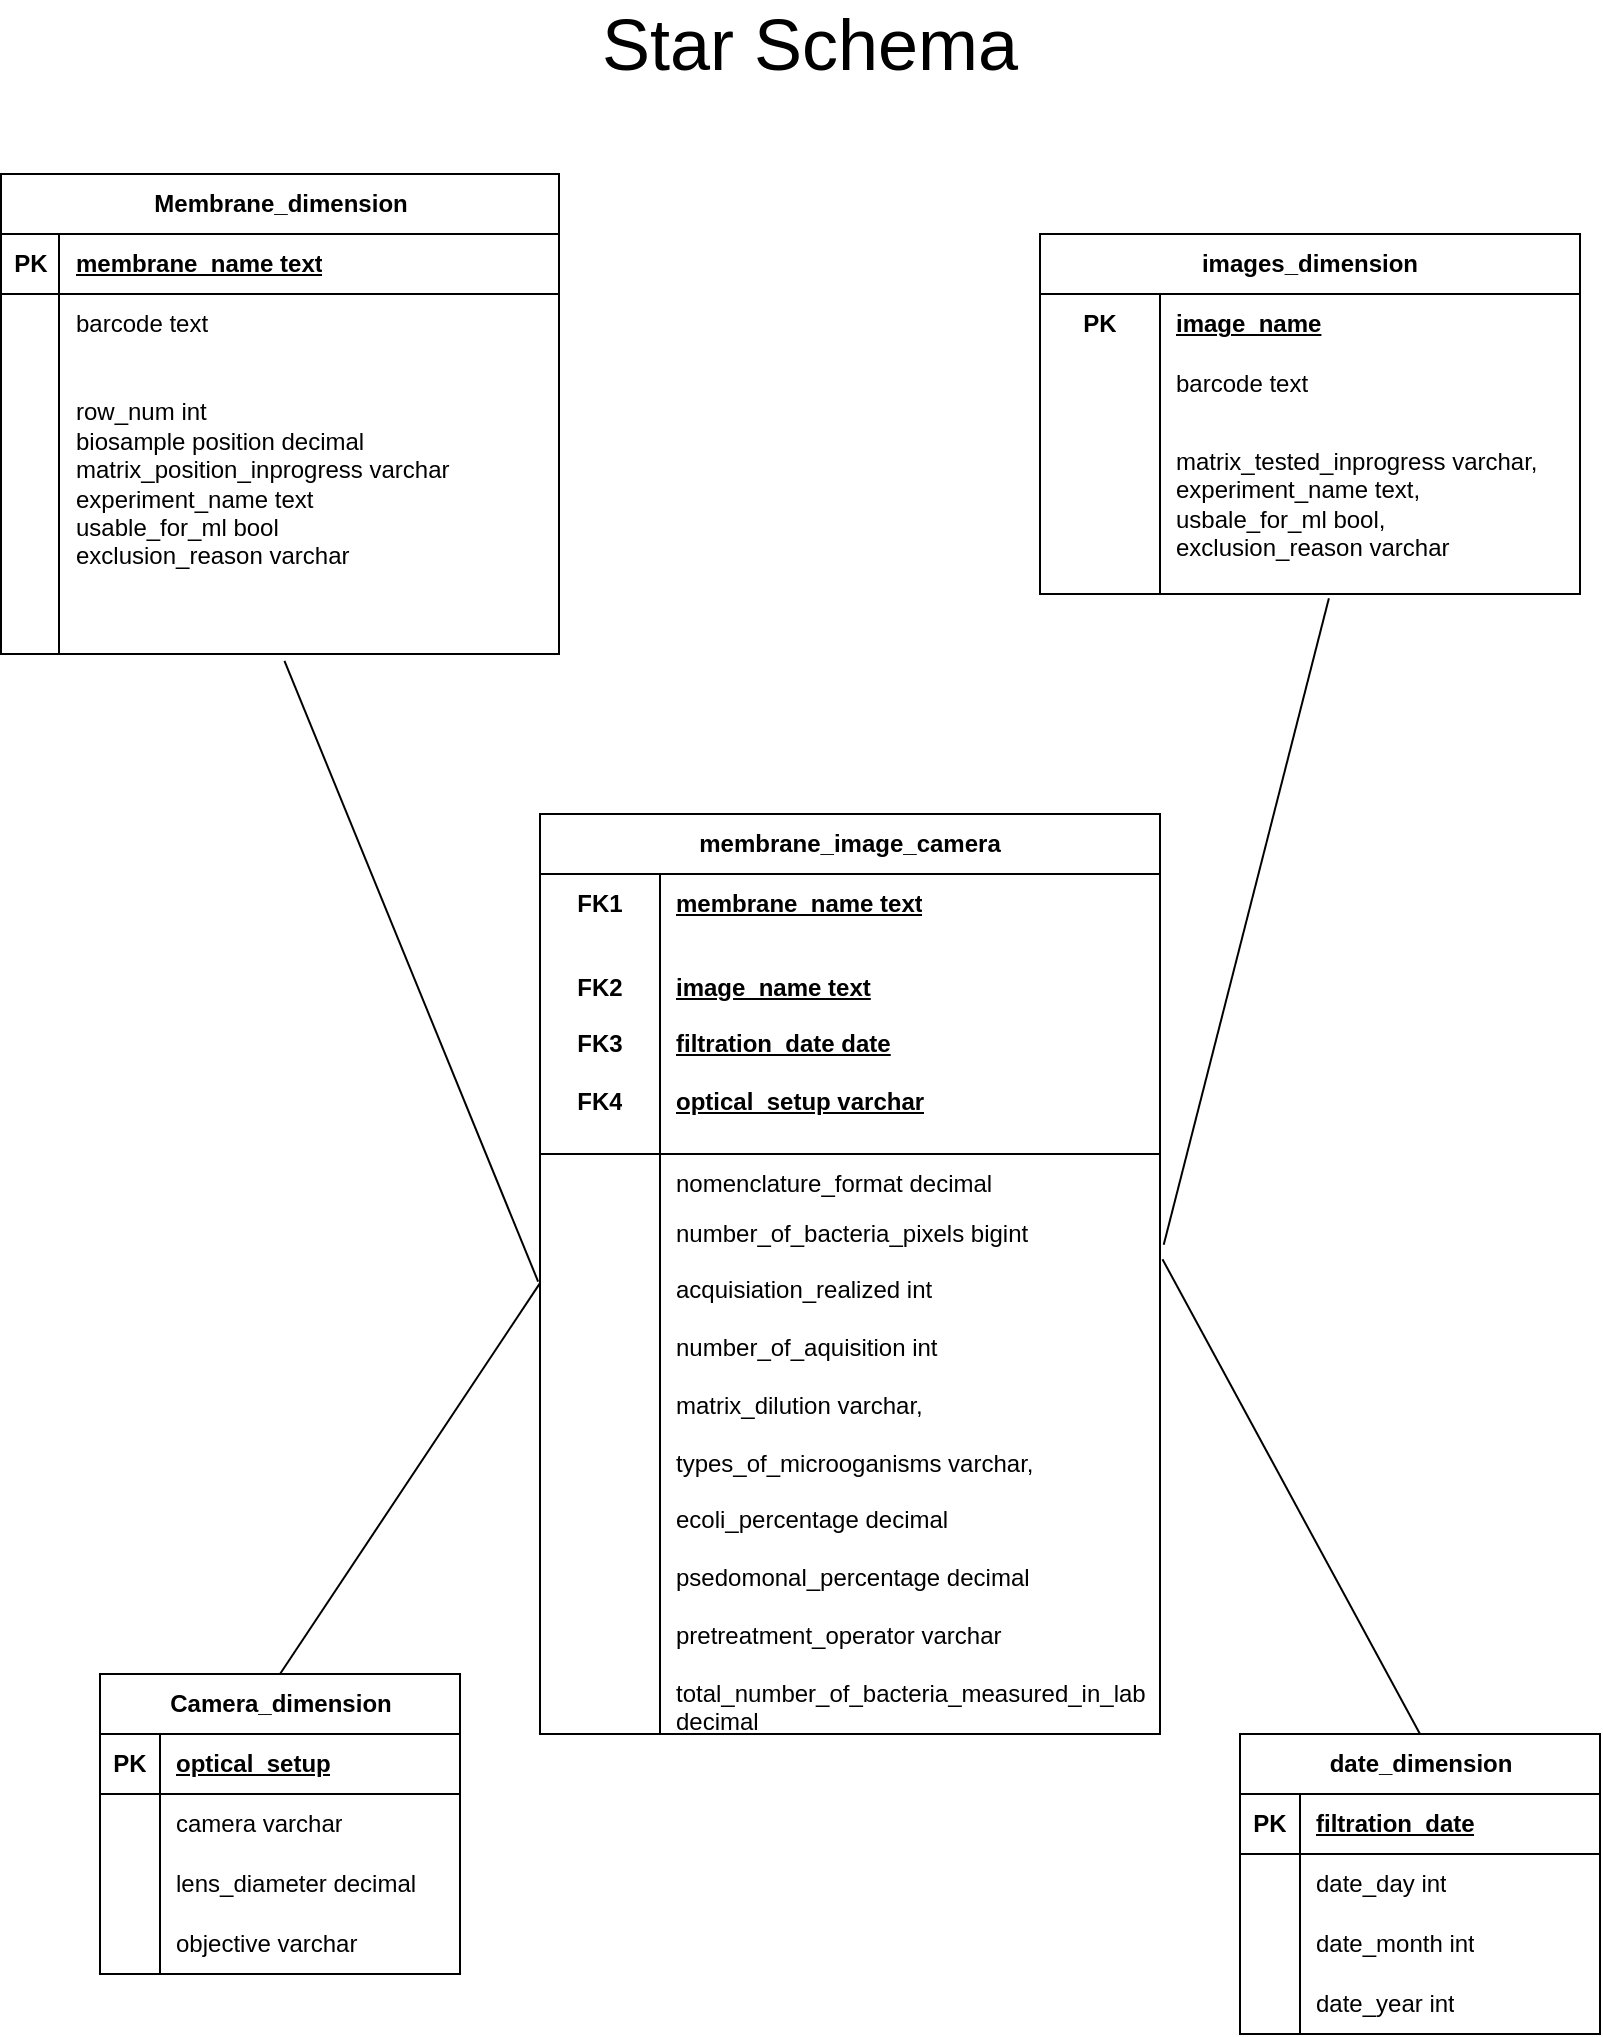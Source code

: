 <mxfile version="23.0.2" type="device">
  <diagram id="R2lEEEUBdFMjLlhIrx00" name="Page-1">
    <mxGraphModel dx="1276" dy="606" grid="1" gridSize="10" guides="1" tooltips="1" connect="1" arrows="1" fold="1" page="1" pageScale="1" pageWidth="850" pageHeight="1100" math="0" shadow="0" extFonts="Permanent Marker^https://fonts.googleapis.com/css?family=Permanent+Marker">
      <root>
        <mxCell id="0" />
        <mxCell id="1" parent="0" />
        <mxCell id="BN0zJVYFSK5SitSiGwVD-1" value="Membrane_dimension" style="shape=table;startSize=30;container=1;collapsible=1;childLayout=tableLayout;fixedRows=1;rowLines=0;fontStyle=1;align=center;resizeLast=1;html=1;" parent="1" vertex="1">
          <mxGeometry x="30.5" y="130" width="279" height="240" as="geometry" />
        </mxCell>
        <mxCell id="BN0zJVYFSK5SitSiGwVD-2" value="" style="shape=tableRow;horizontal=0;startSize=0;swimlaneHead=0;swimlaneBody=0;fillColor=none;collapsible=0;dropTarget=0;points=[[0,0.5],[1,0.5]];portConstraint=eastwest;top=0;left=0;right=0;bottom=1;" parent="BN0zJVYFSK5SitSiGwVD-1" vertex="1">
          <mxGeometry y="30" width="279" height="30" as="geometry" />
        </mxCell>
        <mxCell id="BN0zJVYFSK5SitSiGwVD-3" value="PK" style="shape=partialRectangle;connectable=0;fillColor=none;top=0;left=0;bottom=0;right=0;fontStyle=1;overflow=hidden;whiteSpace=wrap;html=1;" parent="BN0zJVYFSK5SitSiGwVD-2" vertex="1">
          <mxGeometry width="29" height="30" as="geometry">
            <mxRectangle width="29" height="30" as="alternateBounds" />
          </mxGeometry>
        </mxCell>
        <mxCell id="BN0zJVYFSK5SitSiGwVD-4" value="membrane_name text" style="shape=partialRectangle;connectable=0;fillColor=none;top=0;left=0;bottom=0;right=0;align=left;spacingLeft=6;fontStyle=5;overflow=hidden;whiteSpace=wrap;html=1;" parent="BN0zJVYFSK5SitSiGwVD-2" vertex="1">
          <mxGeometry x="29" width="250" height="30" as="geometry">
            <mxRectangle width="250" height="30" as="alternateBounds" />
          </mxGeometry>
        </mxCell>
        <mxCell id="BN0zJVYFSK5SitSiGwVD-5" value="" style="shape=tableRow;horizontal=0;startSize=0;swimlaneHead=0;swimlaneBody=0;fillColor=none;collapsible=0;dropTarget=0;points=[[0,0.5],[1,0.5]];portConstraint=eastwest;top=0;left=0;right=0;bottom=0;" parent="BN0zJVYFSK5SitSiGwVD-1" vertex="1">
          <mxGeometry y="60" width="279" height="30" as="geometry" />
        </mxCell>
        <mxCell id="BN0zJVYFSK5SitSiGwVD-6" value="" style="shape=partialRectangle;connectable=0;fillColor=none;top=0;left=0;bottom=0;right=0;editable=1;overflow=hidden;whiteSpace=wrap;html=1;" parent="BN0zJVYFSK5SitSiGwVD-5" vertex="1">
          <mxGeometry width="29" height="30" as="geometry">
            <mxRectangle width="29" height="30" as="alternateBounds" />
          </mxGeometry>
        </mxCell>
        <mxCell id="BN0zJVYFSK5SitSiGwVD-7" value="barcode text" style="shape=partialRectangle;connectable=0;fillColor=none;top=0;left=0;bottom=0;right=0;align=left;spacingLeft=6;overflow=hidden;whiteSpace=wrap;html=1;" parent="BN0zJVYFSK5SitSiGwVD-5" vertex="1">
          <mxGeometry x="29" width="250" height="30" as="geometry">
            <mxRectangle width="250" height="30" as="alternateBounds" />
          </mxGeometry>
        </mxCell>
        <mxCell id="BN0zJVYFSK5SitSiGwVD-8" value="" style="shape=tableRow;horizontal=0;startSize=0;swimlaneHead=0;swimlaneBody=0;fillColor=none;collapsible=0;dropTarget=0;points=[[0,0.5],[1,0.5]];portConstraint=eastwest;top=0;left=0;right=0;bottom=0;" parent="BN0zJVYFSK5SitSiGwVD-1" vertex="1">
          <mxGeometry y="90" width="279" height="130" as="geometry" />
        </mxCell>
        <mxCell id="BN0zJVYFSK5SitSiGwVD-9" value="" style="shape=partialRectangle;connectable=0;fillColor=none;top=0;left=0;bottom=0;right=0;editable=1;overflow=hidden;whiteSpace=wrap;html=1;" parent="BN0zJVYFSK5SitSiGwVD-8" vertex="1">
          <mxGeometry width="29" height="130" as="geometry">
            <mxRectangle width="29" height="130" as="alternateBounds" />
          </mxGeometry>
        </mxCell>
        <mxCell id="BN0zJVYFSK5SitSiGwVD-10" value="row_num int&lt;br&gt;biosample position decimal&lt;br&gt;matrix_position_inprogress&amp;nbsp;varchar&lt;br&gt;experiment_name text&lt;br&gt;usable_for_ml bool&lt;br&gt;exclusion_reason varchar" style="shape=partialRectangle;connectable=0;fillColor=none;top=0;left=0;bottom=0;right=0;align=left;spacingLeft=6;overflow=hidden;whiteSpace=wrap;html=1;" parent="BN0zJVYFSK5SitSiGwVD-8" vertex="1">
          <mxGeometry x="29" width="250" height="130" as="geometry">
            <mxRectangle width="250" height="130" as="alternateBounds" />
          </mxGeometry>
        </mxCell>
        <mxCell id="BN0zJVYFSK5SitSiGwVD-11" value="" style="shape=tableRow;horizontal=0;startSize=0;swimlaneHead=0;swimlaneBody=0;fillColor=none;collapsible=0;dropTarget=0;points=[[0,0.5],[1,0.5]];portConstraint=eastwest;top=0;left=0;right=0;bottom=0;" parent="BN0zJVYFSK5SitSiGwVD-1" vertex="1">
          <mxGeometry y="220" width="279" height="20" as="geometry" />
        </mxCell>
        <mxCell id="BN0zJVYFSK5SitSiGwVD-12" value="" style="shape=partialRectangle;connectable=0;fillColor=none;top=0;left=0;bottom=0;right=0;editable=1;overflow=hidden;whiteSpace=wrap;html=1;" parent="BN0zJVYFSK5SitSiGwVD-11" vertex="1">
          <mxGeometry width="29" height="20" as="geometry">
            <mxRectangle width="29" height="20" as="alternateBounds" />
          </mxGeometry>
        </mxCell>
        <mxCell id="BN0zJVYFSK5SitSiGwVD-13" value="" style="shape=partialRectangle;connectable=0;fillColor=none;top=0;left=0;bottom=0;right=0;align=left;spacingLeft=6;overflow=hidden;whiteSpace=wrap;html=1;" parent="BN0zJVYFSK5SitSiGwVD-11" vertex="1">
          <mxGeometry x="29" width="250" height="20" as="geometry">
            <mxRectangle width="250" height="20" as="alternateBounds" />
          </mxGeometry>
        </mxCell>
        <mxCell id="BN0zJVYFSK5SitSiGwVD-27" value="images_dimension" style="shape=table;startSize=30;container=1;collapsible=1;childLayout=tableLayout;fixedRows=1;rowLines=0;fontStyle=1;align=center;resizeLast=1;html=1;whiteSpace=wrap;" parent="1" vertex="1">
          <mxGeometry x="550" y="160" width="270" height="180" as="geometry" />
        </mxCell>
        <mxCell id="BN0zJVYFSK5SitSiGwVD-28" value="" style="shape=tableRow;horizontal=0;startSize=0;swimlaneHead=0;swimlaneBody=0;fillColor=none;collapsible=0;dropTarget=0;points=[[0,0.5],[1,0.5]];portConstraint=eastwest;top=0;left=0;right=0;bottom=0;html=1;" parent="BN0zJVYFSK5SitSiGwVD-27" vertex="1">
          <mxGeometry y="30" width="270" height="30" as="geometry" />
        </mxCell>
        <mxCell id="BN0zJVYFSK5SitSiGwVD-29" value="PK" style="shape=partialRectangle;connectable=0;fillColor=none;top=0;left=0;bottom=0;right=0;fontStyle=1;overflow=hidden;html=1;whiteSpace=wrap;" parent="BN0zJVYFSK5SitSiGwVD-28" vertex="1">
          <mxGeometry width="60" height="30" as="geometry">
            <mxRectangle width="60" height="30" as="alternateBounds" />
          </mxGeometry>
        </mxCell>
        <mxCell id="BN0zJVYFSK5SitSiGwVD-30" value="image_name" style="shape=partialRectangle;connectable=0;fillColor=none;top=0;left=0;bottom=0;right=0;align=left;spacingLeft=6;fontStyle=5;overflow=hidden;html=1;whiteSpace=wrap;" parent="BN0zJVYFSK5SitSiGwVD-28" vertex="1">
          <mxGeometry x="60" width="210" height="30" as="geometry">
            <mxRectangle width="210" height="30" as="alternateBounds" />
          </mxGeometry>
        </mxCell>
        <mxCell id="BN0zJVYFSK5SitSiGwVD-34" value="" style="shape=tableRow;horizontal=0;startSize=0;swimlaneHead=0;swimlaneBody=0;fillColor=none;collapsible=0;dropTarget=0;points=[[0,0.5],[1,0.5]];portConstraint=eastwest;top=0;left=0;right=0;bottom=0;html=1;" parent="BN0zJVYFSK5SitSiGwVD-27" vertex="1">
          <mxGeometry y="60" width="270" height="30" as="geometry" />
        </mxCell>
        <mxCell id="BN0zJVYFSK5SitSiGwVD-35" value="" style="shape=partialRectangle;connectable=0;fillColor=none;top=0;left=0;bottom=0;right=0;editable=1;overflow=hidden;html=1;whiteSpace=wrap;" parent="BN0zJVYFSK5SitSiGwVD-34" vertex="1">
          <mxGeometry width="60" height="30" as="geometry">
            <mxRectangle width="60" height="30" as="alternateBounds" />
          </mxGeometry>
        </mxCell>
        <mxCell id="BN0zJVYFSK5SitSiGwVD-36" value="barcode text" style="shape=partialRectangle;connectable=0;fillColor=none;top=0;left=0;bottom=0;right=0;align=left;spacingLeft=6;overflow=hidden;html=1;whiteSpace=wrap;" parent="BN0zJVYFSK5SitSiGwVD-34" vertex="1">
          <mxGeometry x="60" width="210" height="30" as="geometry">
            <mxRectangle width="210" height="30" as="alternateBounds" />
          </mxGeometry>
        </mxCell>
        <mxCell id="BN0zJVYFSK5SitSiGwVD-37" value="" style="shape=tableRow;horizontal=0;startSize=0;swimlaneHead=0;swimlaneBody=0;fillColor=none;collapsible=0;dropTarget=0;points=[[0,0.5],[1,0.5]];portConstraint=eastwest;top=0;left=0;right=0;bottom=0;html=1;" parent="BN0zJVYFSK5SitSiGwVD-27" vertex="1">
          <mxGeometry y="90" width="270" height="90" as="geometry" />
        </mxCell>
        <mxCell id="BN0zJVYFSK5SitSiGwVD-38" value="" style="shape=partialRectangle;connectable=0;fillColor=none;top=0;left=0;bottom=0;right=0;editable=1;overflow=hidden;html=1;whiteSpace=wrap;" parent="BN0zJVYFSK5SitSiGwVD-37" vertex="1">
          <mxGeometry width="60" height="90" as="geometry">
            <mxRectangle width="60" height="90" as="alternateBounds" />
          </mxGeometry>
        </mxCell>
        <mxCell id="BN0zJVYFSK5SitSiGwVD-39" value="matrix_tested_inprogress varchar,&lt;br&gt;experiment_name text,&lt;br&gt;usbale_for_ml bool,&lt;br&gt;exclusion_reason varchar" style="shape=partialRectangle;connectable=0;fillColor=none;top=0;left=0;bottom=0;right=0;align=left;spacingLeft=6;overflow=hidden;html=1;whiteSpace=wrap;" parent="BN0zJVYFSK5SitSiGwVD-37" vertex="1">
          <mxGeometry x="60" width="210" height="90" as="geometry">
            <mxRectangle width="210" height="90" as="alternateBounds" />
          </mxGeometry>
        </mxCell>
        <mxCell id="sC0QDcqPGQ93VvPAsD1R-8" value="membrane_image_camera" style="shape=table;startSize=30;container=1;collapsible=1;childLayout=tableLayout;fixedRows=1;rowLines=0;fontStyle=1;align=center;resizeLast=1;html=1;whiteSpace=wrap;" vertex="1" parent="1">
          <mxGeometry x="300" y="450" width="310" height="460" as="geometry" />
        </mxCell>
        <mxCell id="sC0QDcqPGQ93VvPAsD1R-9" value="" style="shape=tableRow;horizontal=0;startSize=0;swimlaneHead=0;swimlaneBody=0;fillColor=none;collapsible=0;dropTarget=0;points=[[0,0.5],[1,0.5]];portConstraint=eastwest;top=0;left=0;right=0;bottom=0;html=1;" vertex="1" parent="sC0QDcqPGQ93VvPAsD1R-8">
          <mxGeometry y="30" width="310" height="30" as="geometry" />
        </mxCell>
        <mxCell id="sC0QDcqPGQ93VvPAsD1R-10" value="FK1" style="shape=partialRectangle;connectable=0;fillColor=none;top=0;left=0;bottom=0;right=0;fontStyle=1;overflow=hidden;html=1;whiteSpace=wrap;" vertex="1" parent="sC0QDcqPGQ93VvPAsD1R-9">
          <mxGeometry width="60" height="30" as="geometry">
            <mxRectangle width="60" height="30" as="alternateBounds" />
          </mxGeometry>
        </mxCell>
        <mxCell id="sC0QDcqPGQ93VvPAsD1R-11" value="membrane_name text" style="shape=partialRectangle;connectable=0;fillColor=none;top=0;left=0;bottom=0;right=0;align=left;spacingLeft=6;fontStyle=5;overflow=hidden;html=1;whiteSpace=wrap;" vertex="1" parent="sC0QDcqPGQ93VvPAsD1R-9">
          <mxGeometry x="60" width="250" height="30" as="geometry">
            <mxRectangle width="250" height="30" as="alternateBounds" />
          </mxGeometry>
        </mxCell>
        <mxCell id="sC0QDcqPGQ93VvPAsD1R-12" value="" style="shape=tableRow;horizontal=0;startSize=0;swimlaneHead=0;swimlaneBody=0;fillColor=none;collapsible=0;dropTarget=0;points=[[0,0.5],[1,0.5]];portConstraint=eastwest;top=0;left=0;right=0;bottom=1;html=1;" vertex="1" parent="sC0QDcqPGQ93VvPAsD1R-8">
          <mxGeometry y="60" width="310" height="110" as="geometry" />
        </mxCell>
        <mxCell id="sC0QDcqPGQ93VvPAsD1R-13" value="FK2&lt;br&gt;&lt;br&gt;FK3&lt;br&gt;&lt;br&gt;FK4" style="shape=partialRectangle;connectable=0;fillColor=none;top=0;left=0;bottom=0;right=0;fontStyle=1;overflow=hidden;html=1;whiteSpace=wrap;" vertex="1" parent="sC0QDcqPGQ93VvPAsD1R-12">
          <mxGeometry width="60" height="110" as="geometry">
            <mxRectangle width="60" height="110" as="alternateBounds" />
          </mxGeometry>
        </mxCell>
        <mxCell id="sC0QDcqPGQ93VvPAsD1R-14" value="image_name text&lt;br&gt;&lt;br&gt;filtration_date date&lt;br&gt;&lt;br&gt;optical_setup varchar" style="shape=partialRectangle;connectable=0;fillColor=none;top=0;left=0;bottom=0;right=0;align=left;spacingLeft=6;fontStyle=5;overflow=hidden;html=1;whiteSpace=wrap;" vertex="1" parent="sC0QDcqPGQ93VvPAsD1R-12">
          <mxGeometry x="60" width="250" height="110" as="geometry">
            <mxRectangle width="250" height="110" as="alternateBounds" />
          </mxGeometry>
        </mxCell>
        <mxCell id="sC0QDcqPGQ93VvPAsD1R-15" value="" style="shape=tableRow;horizontal=0;startSize=0;swimlaneHead=0;swimlaneBody=0;fillColor=none;collapsible=0;dropTarget=0;points=[[0,0.5],[1,0.5]];portConstraint=eastwest;top=0;left=0;right=0;bottom=0;html=1;" vertex="1" parent="sC0QDcqPGQ93VvPAsD1R-8">
          <mxGeometry y="170" width="310" height="30" as="geometry" />
        </mxCell>
        <mxCell id="sC0QDcqPGQ93VvPAsD1R-16" value="" style="shape=partialRectangle;connectable=0;fillColor=none;top=0;left=0;bottom=0;right=0;editable=1;overflow=hidden;html=1;whiteSpace=wrap;" vertex="1" parent="sC0QDcqPGQ93VvPAsD1R-15">
          <mxGeometry width="60" height="30" as="geometry">
            <mxRectangle width="60" height="30" as="alternateBounds" />
          </mxGeometry>
        </mxCell>
        <mxCell id="sC0QDcqPGQ93VvPAsD1R-17" value="nomenclature_format decimal" style="shape=partialRectangle;connectable=0;fillColor=none;top=0;left=0;bottom=0;right=0;align=left;spacingLeft=6;overflow=hidden;html=1;whiteSpace=wrap;" vertex="1" parent="sC0QDcqPGQ93VvPAsD1R-15">
          <mxGeometry x="60" width="250" height="30" as="geometry">
            <mxRectangle width="250" height="30" as="alternateBounds" />
          </mxGeometry>
        </mxCell>
        <mxCell id="sC0QDcqPGQ93VvPAsD1R-18" value="" style="shape=tableRow;horizontal=0;startSize=0;swimlaneHead=0;swimlaneBody=0;fillColor=none;collapsible=0;dropTarget=0;points=[[0,0.5],[1,0.5]];portConstraint=eastwest;top=0;left=0;right=0;bottom=0;html=1;" vertex="1" parent="sC0QDcqPGQ93VvPAsD1R-8">
          <mxGeometry y="200" width="310" height="260" as="geometry" />
        </mxCell>
        <mxCell id="sC0QDcqPGQ93VvPAsD1R-19" value="" style="shape=partialRectangle;connectable=0;fillColor=none;top=0;left=0;bottom=0;right=0;editable=1;overflow=hidden;html=1;whiteSpace=wrap;" vertex="1" parent="sC0QDcqPGQ93VvPAsD1R-18">
          <mxGeometry width="60" height="260" as="geometry">
            <mxRectangle width="60" height="260" as="alternateBounds" />
          </mxGeometry>
        </mxCell>
        <mxCell id="sC0QDcqPGQ93VvPAsD1R-20" value="number_of_bacteria_pixels bigint&lt;br&gt;&lt;br&gt;acquisiation_realized int&lt;br&gt;&lt;br&gt;number_of_aquisition int&lt;br&gt;&lt;br&gt;matrix_dilution varchar,&lt;br&gt;&lt;br&gt;types_of_microoganisms varchar,&lt;br&gt;&lt;br&gt;ecoli_percentage decimal&lt;br&gt;&lt;br&gt;psedomonal_percentage decimal&lt;br&gt;&lt;br&gt;pretreatment_operator varchar&lt;br&gt;&lt;br&gt;total_number_of_bacteria_measured_in_lab decimal" style="shape=partialRectangle;connectable=0;fillColor=none;top=0;left=0;bottom=0;right=0;align=left;spacingLeft=6;overflow=hidden;html=1;whiteSpace=wrap;" vertex="1" parent="sC0QDcqPGQ93VvPAsD1R-18">
          <mxGeometry x="60" width="250" height="260" as="geometry">
            <mxRectangle width="250" height="260" as="alternateBounds" />
          </mxGeometry>
        </mxCell>
        <mxCell id="sC0QDcqPGQ93VvPAsD1R-22" value="Camera_dimension" style="shape=table;startSize=30;container=1;collapsible=1;childLayout=tableLayout;fixedRows=1;rowLines=0;fontStyle=1;align=center;resizeLast=1;html=1;" vertex="1" parent="1">
          <mxGeometry x="80" y="880" width="180" height="150" as="geometry" />
        </mxCell>
        <mxCell id="sC0QDcqPGQ93VvPAsD1R-23" value="" style="shape=tableRow;horizontal=0;startSize=0;swimlaneHead=0;swimlaneBody=0;fillColor=none;collapsible=0;dropTarget=0;points=[[0,0.5],[1,0.5]];portConstraint=eastwest;top=0;left=0;right=0;bottom=1;" vertex="1" parent="sC0QDcqPGQ93VvPAsD1R-22">
          <mxGeometry y="30" width="180" height="30" as="geometry" />
        </mxCell>
        <mxCell id="sC0QDcqPGQ93VvPAsD1R-24" value="PK" style="shape=partialRectangle;connectable=0;fillColor=none;top=0;left=0;bottom=0;right=0;fontStyle=1;overflow=hidden;whiteSpace=wrap;html=1;" vertex="1" parent="sC0QDcqPGQ93VvPAsD1R-23">
          <mxGeometry width="30" height="30" as="geometry">
            <mxRectangle width="30" height="30" as="alternateBounds" />
          </mxGeometry>
        </mxCell>
        <mxCell id="sC0QDcqPGQ93VvPAsD1R-25" value="optical_setup" style="shape=partialRectangle;connectable=0;fillColor=none;top=0;left=0;bottom=0;right=0;align=left;spacingLeft=6;fontStyle=5;overflow=hidden;whiteSpace=wrap;html=1;" vertex="1" parent="sC0QDcqPGQ93VvPAsD1R-23">
          <mxGeometry x="30" width="150" height="30" as="geometry">
            <mxRectangle width="150" height="30" as="alternateBounds" />
          </mxGeometry>
        </mxCell>
        <mxCell id="sC0QDcqPGQ93VvPAsD1R-26" value="" style="shape=tableRow;horizontal=0;startSize=0;swimlaneHead=0;swimlaneBody=0;fillColor=none;collapsible=0;dropTarget=0;points=[[0,0.5],[1,0.5]];portConstraint=eastwest;top=0;left=0;right=0;bottom=0;" vertex="1" parent="sC0QDcqPGQ93VvPAsD1R-22">
          <mxGeometry y="60" width="180" height="30" as="geometry" />
        </mxCell>
        <mxCell id="sC0QDcqPGQ93VvPAsD1R-27" value="" style="shape=partialRectangle;connectable=0;fillColor=none;top=0;left=0;bottom=0;right=0;editable=1;overflow=hidden;whiteSpace=wrap;html=1;" vertex="1" parent="sC0QDcqPGQ93VvPAsD1R-26">
          <mxGeometry width="30" height="30" as="geometry">
            <mxRectangle width="30" height="30" as="alternateBounds" />
          </mxGeometry>
        </mxCell>
        <mxCell id="sC0QDcqPGQ93VvPAsD1R-28" value="camera varchar" style="shape=partialRectangle;connectable=0;fillColor=none;top=0;left=0;bottom=0;right=0;align=left;spacingLeft=6;overflow=hidden;whiteSpace=wrap;html=1;" vertex="1" parent="sC0QDcqPGQ93VvPAsD1R-26">
          <mxGeometry x="30" width="150" height="30" as="geometry">
            <mxRectangle width="150" height="30" as="alternateBounds" />
          </mxGeometry>
        </mxCell>
        <mxCell id="sC0QDcqPGQ93VvPAsD1R-29" value="" style="shape=tableRow;horizontal=0;startSize=0;swimlaneHead=0;swimlaneBody=0;fillColor=none;collapsible=0;dropTarget=0;points=[[0,0.5],[1,0.5]];portConstraint=eastwest;top=0;left=0;right=0;bottom=0;" vertex="1" parent="sC0QDcqPGQ93VvPAsD1R-22">
          <mxGeometry y="90" width="180" height="30" as="geometry" />
        </mxCell>
        <mxCell id="sC0QDcqPGQ93VvPAsD1R-30" value="" style="shape=partialRectangle;connectable=0;fillColor=none;top=0;left=0;bottom=0;right=0;editable=1;overflow=hidden;whiteSpace=wrap;html=1;" vertex="1" parent="sC0QDcqPGQ93VvPAsD1R-29">
          <mxGeometry width="30" height="30" as="geometry">
            <mxRectangle width="30" height="30" as="alternateBounds" />
          </mxGeometry>
        </mxCell>
        <mxCell id="sC0QDcqPGQ93VvPAsD1R-31" value="lens_diameter decimal" style="shape=partialRectangle;connectable=0;fillColor=none;top=0;left=0;bottom=0;right=0;align=left;spacingLeft=6;overflow=hidden;whiteSpace=wrap;html=1;" vertex="1" parent="sC0QDcqPGQ93VvPAsD1R-29">
          <mxGeometry x="30" width="150" height="30" as="geometry">
            <mxRectangle width="150" height="30" as="alternateBounds" />
          </mxGeometry>
        </mxCell>
        <mxCell id="sC0QDcqPGQ93VvPAsD1R-32" value="" style="shape=tableRow;horizontal=0;startSize=0;swimlaneHead=0;swimlaneBody=0;fillColor=none;collapsible=0;dropTarget=0;points=[[0,0.5],[1,0.5]];portConstraint=eastwest;top=0;left=0;right=0;bottom=0;" vertex="1" parent="sC0QDcqPGQ93VvPAsD1R-22">
          <mxGeometry y="120" width="180" height="30" as="geometry" />
        </mxCell>
        <mxCell id="sC0QDcqPGQ93VvPAsD1R-33" value="" style="shape=partialRectangle;connectable=0;fillColor=none;top=0;left=0;bottom=0;right=0;editable=1;overflow=hidden;whiteSpace=wrap;html=1;" vertex="1" parent="sC0QDcqPGQ93VvPAsD1R-32">
          <mxGeometry width="30" height="30" as="geometry">
            <mxRectangle width="30" height="30" as="alternateBounds" />
          </mxGeometry>
        </mxCell>
        <mxCell id="sC0QDcqPGQ93VvPAsD1R-34" value="objective varchar" style="shape=partialRectangle;connectable=0;fillColor=none;top=0;left=0;bottom=0;right=0;align=left;spacingLeft=6;overflow=hidden;whiteSpace=wrap;html=1;" vertex="1" parent="sC0QDcqPGQ93VvPAsD1R-32">
          <mxGeometry x="30" width="150" height="30" as="geometry">
            <mxRectangle width="150" height="30" as="alternateBounds" />
          </mxGeometry>
        </mxCell>
        <mxCell id="sC0QDcqPGQ93VvPAsD1R-35" value="date_dimension" style="shape=table;startSize=30;container=1;collapsible=1;childLayout=tableLayout;fixedRows=1;rowLines=0;fontStyle=1;align=center;resizeLast=1;html=1;" vertex="1" parent="1">
          <mxGeometry x="650" y="910" width="180" height="150" as="geometry" />
        </mxCell>
        <mxCell id="sC0QDcqPGQ93VvPAsD1R-36" value="" style="shape=tableRow;horizontal=0;startSize=0;swimlaneHead=0;swimlaneBody=0;fillColor=none;collapsible=0;dropTarget=0;points=[[0,0.5],[1,0.5]];portConstraint=eastwest;top=0;left=0;right=0;bottom=1;" vertex="1" parent="sC0QDcqPGQ93VvPAsD1R-35">
          <mxGeometry y="30" width="180" height="30" as="geometry" />
        </mxCell>
        <mxCell id="sC0QDcqPGQ93VvPAsD1R-37" value="PK" style="shape=partialRectangle;connectable=0;fillColor=none;top=0;left=0;bottom=0;right=0;fontStyle=1;overflow=hidden;whiteSpace=wrap;html=1;" vertex="1" parent="sC0QDcqPGQ93VvPAsD1R-36">
          <mxGeometry width="30" height="30" as="geometry">
            <mxRectangle width="30" height="30" as="alternateBounds" />
          </mxGeometry>
        </mxCell>
        <mxCell id="sC0QDcqPGQ93VvPAsD1R-38" value="filtration_date" style="shape=partialRectangle;connectable=0;fillColor=none;top=0;left=0;bottom=0;right=0;align=left;spacingLeft=6;fontStyle=5;overflow=hidden;whiteSpace=wrap;html=1;" vertex="1" parent="sC0QDcqPGQ93VvPAsD1R-36">
          <mxGeometry x="30" width="150" height="30" as="geometry">
            <mxRectangle width="150" height="30" as="alternateBounds" />
          </mxGeometry>
        </mxCell>
        <mxCell id="sC0QDcqPGQ93VvPAsD1R-39" value="" style="shape=tableRow;horizontal=0;startSize=0;swimlaneHead=0;swimlaneBody=0;fillColor=none;collapsible=0;dropTarget=0;points=[[0,0.5],[1,0.5]];portConstraint=eastwest;top=0;left=0;right=0;bottom=0;" vertex="1" parent="sC0QDcqPGQ93VvPAsD1R-35">
          <mxGeometry y="60" width="180" height="30" as="geometry" />
        </mxCell>
        <mxCell id="sC0QDcqPGQ93VvPAsD1R-40" value="" style="shape=partialRectangle;connectable=0;fillColor=none;top=0;left=0;bottom=0;right=0;editable=1;overflow=hidden;whiteSpace=wrap;html=1;" vertex="1" parent="sC0QDcqPGQ93VvPAsD1R-39">
          <mxGeometry width="30" height="30" as="geometry">
            <mxRectangle width="30" height="30" as="alternateBounds" />
          </mxGeometry>
        </mxCell>
        <mxCell id="sC0QDcqPGQ93VvPAsD1R-41" value="date_day int" style="shape=partialRectangle;connectable=0;fillColor=none;top=0;left=0;bottom=0;right=0;align=left;spacingLeft=6;overflow=hidden;whiteSpace=wrap;html=1;" vertex="1" parent="sC0QDcqPGQ93VvPAsD1R-39">
          <mxGeometry x="30" width="150" height="30" as="geometry">
            <mxRectangle width="150" height="30" as="alternateBounds" />
          </mxGeometry>
        </mxCell>
        <mxCell id="sC0QDcqPGQ93VvPAsD1R-42" value="" style="shape=tableRow;horizontal=0;startSize=0;swimlaneHead=0;swimlaneBody=0;fillColor=none;collapsible=0;dropTarget=0;points=[[0,0.5],[1,0.5]];portConstraint=eastwest;top=0;left=0;right=0;bottom=0;" vertex="1" parent="sC0QDcqPGQ93VvPAsD1R-35">
          <mxGeometry y="90" width="180" height="30" as="geometry" />
        </mxCell>
        <mxCell id="sC0QDcqPGQ93VvPAsD1R-43" value="" style="shape=partialRectangle;connectable=0;fillColor=none;top=0;left=0;bottom=0;right=0;editable=1;overflow=hidden;whiteSpace=wrap;html=1;" vertex="1" parent="sC0QDcqPGQ93VvPAsD1R-42">
          <mxGeometry width="30" height="30" as="geometry">
            <mxRectangle width="30" height="30" as="alternateBounds" />
          </mxGeometry>
        </mxCell>
        <mxCell id="sC0QDcqPGQ93VvPAsD1R-44" value="date_month int" style="shape=partialRectangle;connectable=0;fillColor=none;top=0;left=0;bottom=0;right=0;align=left;spacingLeft=6;overflow=hidden;whiteSpace=wrap;html=1;" vertex="1" parent="sC0QDcqPGQ93VvPAsD1R-42">
          <mxGeometry x="30" width="150" height="30" as="geometry">
            <mxRectangle width="150" height="30" as="alternateBounds" />
          </mxGeometry>
        </mxCell>
        <mxCell id="sC0QDcqPGQ93VvPAsD1R-45" value="" style="shape=tableRow;horizontal=0;startSize=0;swimlaneHead=0;swimlaneBody=0;fillColor=none;collapsible=0;dropTarget=0;points=[[0,0.5],[1,0.5]];portConstraint=eastwest;top=0;left=0;right=0;bottom=0;" vertex="1" parent="sC0QDcqPGQ93VvPAsD1R-35">
          <mxGeometry y="120" width="180" height="30" as="geometry" />
        </mxCell>
        <mxCell id="sC0QDcqPGQ93VvPAsD1R-46" value="" style="shape=partialRectangle;connectable=0;fillColor=none;top=0;left=0;bottom=0;right=0;editable=1;overflow=hidden;whiteSpace=wrap;html=1;" vertex="1" parent="sC0QDcqPGQ93VvPAsD1R-45">
          <mxGeometry width="30" height="30" as="geometry">
            <mxRectangle width="30" height="30" as="alternateBounds" />
          </mxGeometry>
        </mxCell>
        <mxCell id="sC0QDcqPGQ93VvPAsD1R-47" value="date_year int" style="shape=partialRectangle;connectable=0;fillColor=none;top=0;left=0;bottom=0;right=0;align=left;spacingLeft=6;overflow=hidden;whiteSpace=wrap;html=1;" vertex="1" parent="sC0QDcqPGQ93VvPAsD1R-45">
          <mxGeometry x="30" width="150" height="30" as="geometry">
            <mxRectangle width="150" height="30" as="alternateBounds" />
          </mxGeometry>
        </mxCell>
        <mxCell id="sC0QDcqPGQ93VvPAsD1R-48" value="" style="endArrow=none;html=1;rounded=0;exitX=0.5;exitY=0;exitDx=0;exitDy=0;entryX=0;entryY=0.133;entryDx=0;entryDy=0;entryPerimeter=0;" edge="1" parent="1" source="sC0QDcqPGQ93VvPAsD1R-22" target="sC0QDcqPGQ93VvPAsD1R-18">
          <mxGeometry relative="1" as="geometry">
            <mxPoint x="320" y="760" as="sourcePoint" />
            <mxPoint x="480" y="760" as="targetPoint" />
          </mxGeometry>
        </mxCell>
        <mxCell id="sC0QDcqPGQ93VvPAsD1R-49" value="" style="endArrow=none;html=1;rounded=0;entryX=0.5;entryY=0;entryDx=0;entryDy=0;exitX=1.004;exitY=0.087;exitDx=0;exitDy=0;exitPerimeter=0;" edge="1" parent="1" source="sC0QDcqPGQ93VvPAsD1R-18" target="sC0QDcqPGQ93VvPAsD1R-35">
          <mxGeometry relative="1" as="geometry">
            <mxPoint x="320" y="760" as="sourcePoint" />
            <mxPoint x="480" y="760" as="targetPoint" />
          </mxGeometry>
        </mxCell>
        <mxCell id="sC0QDcqPGQ93VvPAsD1R-50" value="" style="endArrow=none;html=1;rounded=0;exitX=0.508;exitY=1.17;exitDx=0;exitDy=0;exitPerimeter=0;entryX=-0.003;entryY=0.13;entryDx=0;entryDy=0;entryPerimeter=0;" edge="1" parent="1" source="BN0zJVYFSK5SitSiGwVD-11" target="sC0QDcqPGQ93VvPAsD1R-18">
          <mxGeometry relative="1" as="geometry">
            <mxPoint x="320" y="410" as="sourcePoint" />
            <mxPoint x="480" y="410" as="targetPoint" />
          </mxGeometry>
        </mxCell>
        <mxCell id="sC0QDcqPGQ93VvPAsD1R-51" value="" style="endArrow=none;html=1;rounded=0;entryX=0.535;entryY=1.024;entryDx=0;entryDy=0;entryPerimeter=0;exitX=1.006;exitY=0.059;exitDx=0;exitDy=0;exitPerimeter=0;" edge="1" parent="1" source="sC0QDcqPGQ93VvPAsD1R-18" target="BN0zJVYFSK5SitSiGwVD-37">
          <mxGeometry relative="1" as="geometry">
            <mxPoint x="320" y="410" as="sourcePoint" />
            <mxPoint x="480" y="410" as="targetPoint" />
          </mxGeometry>
        </mxCell>
        <mxCell id="sC0QDcqPGQ93VvPAsD1R-52" value="&lt;font style=&quot;font-size: 36px;&quot;&gt;Star Schema&lt;/font&gt;" style="text;html=1;strokeColor=none;fillColor=none;align=center;verticalAlign=middle;whiteSpace=wrap;rounded=0;" vertex="1" parent="1">
          <mxGeometry x="230" y="50" width="410" height="30" as="geometry" />
        </mxCell>
      </root>
    </mxGraphModel>
  </diagram>
</mxfile>
